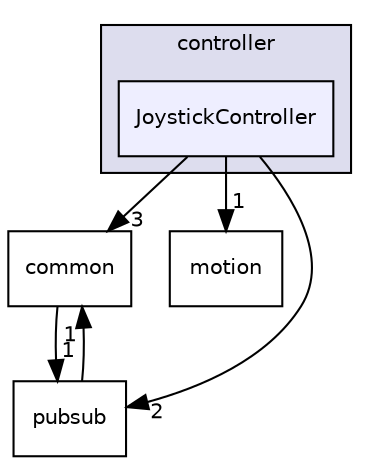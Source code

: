 digraph "/root/scrimmage/scrimmage/include/scrimmage/plugins/controller/JoystickController" {
  compound=true
  node [ fontsize="10", fontname="Helvetica"];
  edge [ labelfontsize="10", labelfontname="Helvetica"];
  subgraph clusterdir_da9620d34cca5c42773312c818662e06 {
    graph [ bgcolor="#ddddee", pencolor="black", label="controller" fontname="Helvetica", fontsize="10", URL="dir_da9620d34cca5c42773312c818662e06.html"]
  dir_22d8401f32478ce5cd5576d7a8a56290 [shape=box, label="JoystickController", style="filled", fillcolor="#eeeeff", pencolor="black", URL="dir_22d8401f32478ce5cd5576d7a8a56290.html"];
  }
  dir_edb592701dc45cc21f3d1cc2e72efe9a [shape=box label="common" URL="dir_edb592701dc45cc21f3d1cc2e72efe9a.html"];
  dir_225ac9950e75cf8b57b2a00ffecc8137 [shape=box label="motion" URL="dir_225ac9950e75cf8b57b2a00ffecc8137.html"];
  dir_8f25491911d3a3415d21158b3a48c0c1 [shape=box label="pubsub" URL="dir_8f25491911d3a3415d21158b3a48c0c1.html"];
  dir_edb592701dc45cc21f3d1cc2e72efe9a->dir_8f25491911d3a3415d21158b3a48c0c1 [headlabel="1", labeldistance=1.5 headhref="dir_000007_000149.html"];
  dir_8f25491911d3a3415d21158b3a48c0c1->dir_edb592701dc45cc21f3d1cc2e72efe9a [headlabel="1", labeldistance=1.5 headhref="dir_000149_000007.html"];
  dir_22d8401f32478ce5cd5576d7a8a56290->dir_edb592701dc45cc21f3d1cc2e72efe9a [headlabel="3", labeldistance=1.5 headhref="dir_000066_000007.html"];
  dir_22d8401f32478ce5cd5576d7a8a56290->dir_225ac9950e75cf8b57b2a00ffecc8137 [headlabel="1", labeldistance=1.5 headhref="dir_000066_000012.html"];
  dir_22d8401f32478ce5cd5576d7a8a56290->dir_8f25491911d3a3415d21158b3a48c0c1 [headlabel="2", labeldistance=1.5 headhref="dir_000066_000149.html"];
}
